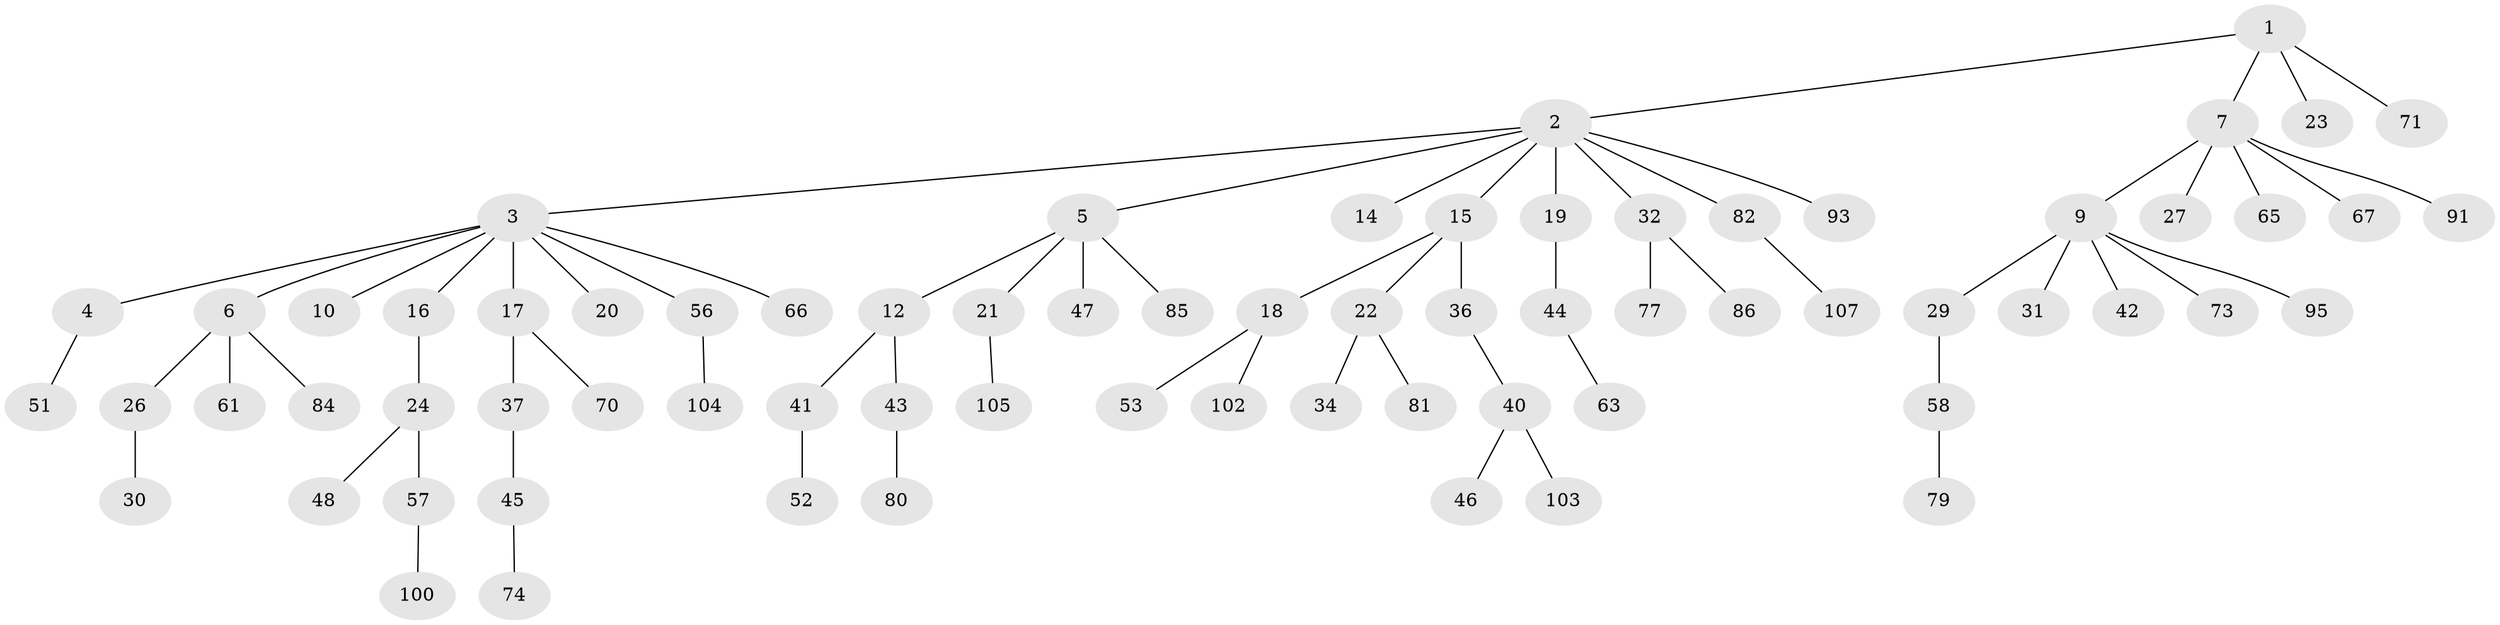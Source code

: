 // Generated by graph-tools (version 1.1) at 2025/52/02/27/25 19:52:13]
// undirected, 71 vertices, 70 edges
graph export_dot {
graph [start="1"]
  node [color=gray90,style=filled];
  1 [super="+25"];
  2 [super="+11"];
  3 [super="+13"];
  4;
  5 [super="+8"];
  6 [super="+35"];
  7 [super="+60"];
  9 [super="+28"];
  10;
  12;
  14;
  15 [super="+94"];
  16;
  17 [super="+68"];
  18 [super="+89"];
  19 [super="+38"];
  20;
  21 [super="+92"];
  22;
  23 [super="+33"];
  24 [super="+39"];
  26;
  27;
  29;
  30 [super="+99"];
  31 [super="+55"];
  32 [super="+76"];
  34;
  36 [super="+64"];
  37 [super="+72"];
  40 [super="+62"];
  41 [super="+78"];
  42;
  43 [super="+50"];
  44 [super="+49"];
  45 [super="+59"];
  46 [super="+90"];
  47;
  48 [super="+88"];
  51;
  52;
  53 [super="+54"];
  56 [super="+69"];
  57 [super="+106"];
  58;
  61 [super="+75"];
  63;
  65;
  66;
  67 [super="+96"];
  70 [super="+101"];
  71;
  73;
  74 [super="+97"];
  77;
  79;
  80;
  81 [super="+83"];
  82;
  84;
  85 [super="+98"];
  86 [super="+87"];
  91;
  93;
  95;
  100;
  102;
  103;
  104;
  105;
  107;
  1 -- 2;
  1 -- 7;
  1 -- 23;
  1 -- 71;
  2 -- 3;
  2 -- 5;
  2 -- 14;
  2 -- 32;
  2 -- 82;
  2 -- 93;
  2 -- 19;
  2 -- 15;
  3 -- 4;
  3 -- 6;
  3 -- 10;
  3 -- 16;
  3 -- 20;
  3 -- 56;
  3 -- 17;
  3 -- 66;
  4 -- 51;
  5 -- 21;
  5 -- 85;
  5 -- 12;
  5 -- 47;
  6 -- 26;
  6 -- 84;
  6 -- 61;
  7 -- 9;
  7 -- 27;
  7 -- 67;
  7 -- 91;
  7 -- 65;
  9 -- 29;
  9 -- 95;
  9 -- 73;
  9 -- 42;
  9 -- 31;
  12 -- 41;
  12 -- 43;
  15 -- 18;
  15 -- 22;
  15 -- 36;
  16 -- 24;
  17 -- 37;
  17 -- 70;
  18 -- 53;
  18 -- 102;
  19 -- 44;
  21 -- 105;
  22 -- 34;
  22 -- 81;
  24 -- 48;
  24 -- 57;
  26 -- 30;
  29 -- 58;
  32 -- 77;
  32 -- 86;
  36 -- 40;
  37 -- 45;
  40 -- 46;
  40 -- 103;
  41 -- 52;
  43 -- 80;
  44 -- 63;
  45 -- 74;
  56 -- 104;
  57 -- 100;
  58 -- 79;
  82 -- 107;
}
